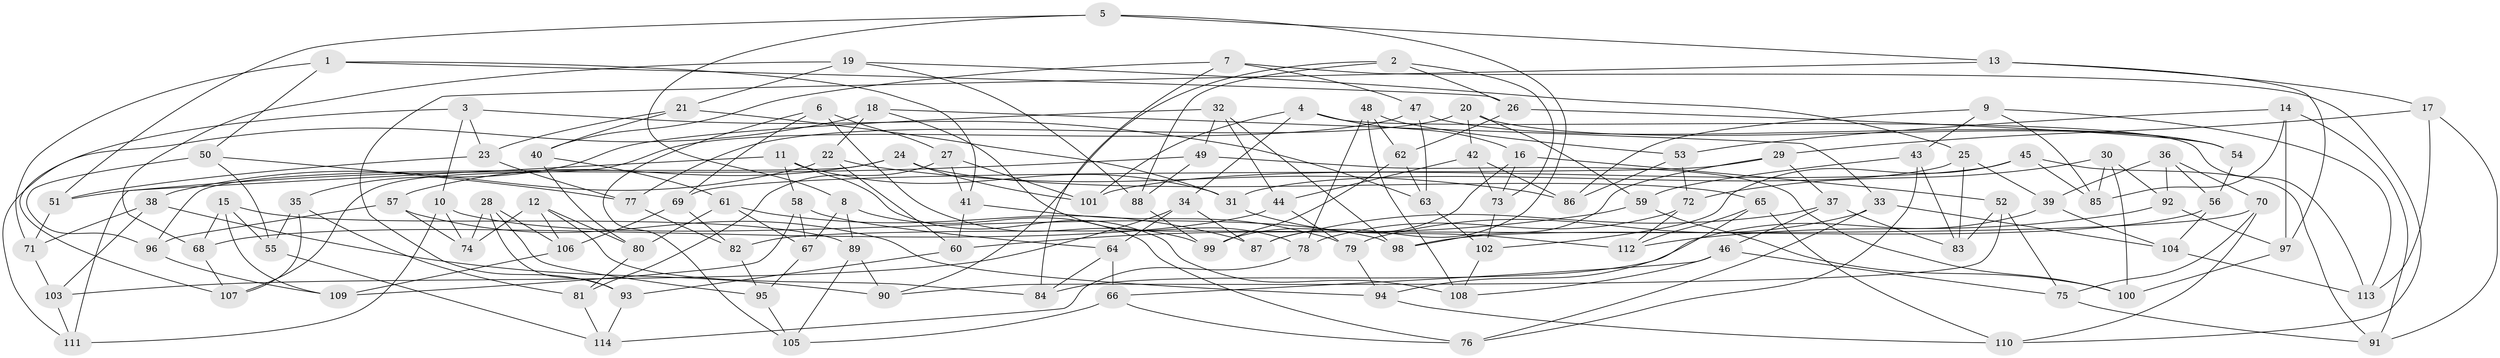 // coarse degree distribution, {4: 0.37142857142857144, 6: 0.6285714285714286}
// Generated by graph-tools (version 1.1) at 2025/52/02/27/25 19:52:28]
// undirected, 114 vertices, 228 edges
graph export_dot {
graph [start="1"]
  node [color=gray90,style=filled];
  1;
  2;
  3;
  4;
  5;
  6;
  7;
  8;
  9;
  10;
  11;
  12;
  13;
  14;
  15;
  16;
  17;
  18;
  19;
  20;
  21;
  22;
  23;
  24;
  25;
  26;
  27;
  28;
  29;
  30;
  31;
  32;
  33;
  34;
  35;
  36;
  37;
  38;
  39;
  40;
  41;
  42;
  43;
  44;
  45;
  46;
  47;
  48;
  49;
  50;
  51;
  52;
  53;
  54;
  55;
  56;
  57;
  58;
  59;
  60;
  61;
  62;
  63;
  64;
  65;
  66;
  67;
  68;
  69;
  70;
  71;
  72;
  73;
  74;
  75;
  76;
  77;
  78;
  79;
  80;
  81;
  82;
  83;
  84;
  85;
  86;
  87;
  88;
  89;
  90;
  91;
  92;
  93;
  94;
  95;
  96;
  97;
  98;
  99;
  100;
  101;
  102;
  103;
  104;
  105;
  106;
  107;
  108;
  109;
  110;
  111;
  112;
  113;
  114;
  1 -- 50;
  1 -- 41;
  1 -- 26;
  1 -- 71;
  2 -- 90;
  2 -- 73;
  2 -- 88;
  2 -- 26;
  3 -- 10;
  3 -- 23;
  3 -- 63;
  3 -- 107;
  4 -- 16;
  4 -- 34;
  4 -- 113;
  4 -- 101;
  5 -- 8;
  5 -- 51;
  5 -- 13;
  5 -- 87;
  6 -- 27;
  6 -- 99;
  6 -- 105;
  6 -- 69;
  7 -- 110;
  7 -- 40;
  7 -- 84;
  7 -- 47;
  8 -- 76;
  8 -- 89;
  8 -- 67;
  9 -- 86;
  9 -- 43;
  9 -- 113;
  9 -- 85;
  10 -- 98;
  10 -- 74;
  10 -- 111;
  11 -- 58;
  11 -- 31;
  11 -- 111;
  11 -- 108;
  12 -- 84;
  12 -- 74;
  12 -- 80;
  12 -- 106;
  13 -- 97;
  13 -- 17;
  13 -- 93;
  14 -- 91;
  14 -- 85;
  14 -- 53;
  14 -- 97;
  15 -- 55;
  15 -- 109;
  15 -- 68;
  15 -- 89;
  16 -- 52;
  16 -- 73;
  16 -- 99;
  17 -- 113;
  17 -- 91;
  17 -- 29;
  18 -- 78;
  18 -- 33;
  18 -- 111;
  18 -- 22;
  19 -- 25;
  19 -- 88;
  19 -- 68;
  19 -- 21;
  20 -- 77;
  20 -- 42;
  20 -- 54;
  20 -- 59;
  21 -- 31;
  21 -- 40;
  21 -- 23;
  22 -- 60;
  22 -- 86;
  22 -- 38;
  23 -- 51;
  23 -- 77;
  24 -- 57;
  24 -- 101;
  24 -- 96;
  24 -- 65;
  25 -- 83;
  25 -- 39;
  25 -- 31;
  26 -- 54;
  26 -- 62;
  27 -- 41;
  27 -- 81;
  27 -- 101;
  28 -- 95;
  28 -- 74;
  28 -- 106;
  28 -- 93;
  29 -- 37;
  29 -- 98;
  29 -- 69;
  30 -- 85;
  30 -- 72;
  30 -- 92;
  30 -- 100;
  31 -- 112;
  32 -- 49;
  32 -- 98;
  32 -- 44;
  32 -- 35;
  33 -- 76;
  33 -- 104;
  33 -- 79;
  34 -- 64;
  34 -- 87;
  34 -- 103;
  35 -- 81;
  35 -- 107;
  35 -- 55;
  36 -- 56;
  36 -- 92;
  36 -- 70;
  36 -- 39;
  37 -- 83;
  37 -- 46;
  37 -- 87;
  38 -- 90;
  38 -- 103;
  38 -- 71;
  39 -- 84;
  39 -- 104;
  40 -- 61;
  40 -- 80;
  41 -- 60;
  41 -- 79;
  42 -- 44;
  42 -- 86;
  42 -- 73;
  43 -- 76;
  43 -- 59;
  43 -- 83;
  44 -- 68;
  44 -- 79;
  45 -- 85;
  45 -- 101;
  45 -- 102;
  45 -- 91;
  46 -- 75;
  46 -- 108;
  46 -- 66;
  47 -- 54;
  47 -- 63;
  47 -- 107;
  48 -- 62;
  48 -- 108;
  48 -- 78;
  48 -- 53;
  49 -- 88;
  49 -- 100;
  49 -- 51;
  50 -- 77;
  50 -- 55;
  50 -- 96;
  51 -- 71;
  52 -- 83;
  52 -- 90;
  52 -- 75;
  53 -- 72;
  53 -- 86;
  54 -- 56;
  55 -- 114;
  56 -- 98;
  56 -- 104;
  57 -- 94;
  57 -- 96;
  57 -- 74;
  58 -- 67;
  58 -- 64;
  58 -- 109;
  59 -- 60;
  59 -- 100;
  60 -- 93;
  61 -- 87;
  61 -- 67;
  61 -- 80;
  62 -- 99;
  62 -- 63;
  63 -- 102;
  64 -- 84;
  64 -- 66;
  65 -- 94;
  65 -- 110;
  65 -- 112;
  66 -- 76;
  66 -- 105;
  67 -- 95;
  68 -- 107;
  69 -- 106;
  69 -- 82;
  70 -- 75;
  70 -- 82;
  70 -- 110;
  71 -- 103;
  72 -- 112;
  72 -- 78;
  73 -- 102;
  75 -- 91;
  77 -- 82;
  78 -- 114;
  79 -- 94;
  80 -- 81;
  81 -- 114;
  82 -- 95;
  88 -- 99;
  89 -- 105;
  89 -- 90;
  92 -- 112;
  92 -- 97;
  93 -- 114;
  94 -- 110;
  95 -- 105;
  96 -- 109;
  97 -- 100;
  102 -- 108;
  103 -- 111;
  104 -- 113;
  106 -- 109;
}
